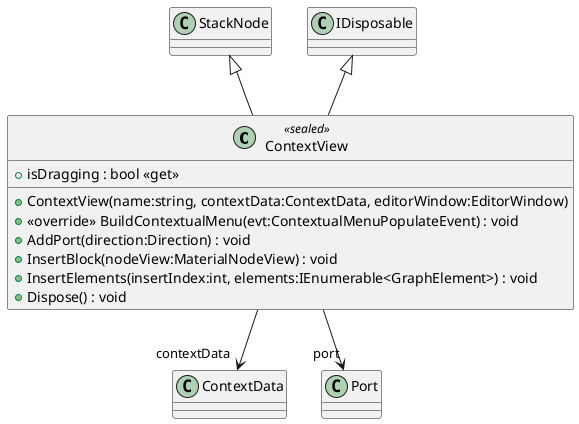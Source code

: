 @startuml
class ContextView <<sealed>> {
    + ContextView(name:string, contextData:ContextData, editorWindow:EditorWindow)
    + <<override>> BuildContextualMenu(evt:ContextualMenuPopulateEvent) : void
    + isDragging : bool <<get>>
    + AddPort(direction:Direction) : void
    + InsertBlock(nodeView:MaterialNodeView) : void
    + InsertElements(insertIndex:int, elements:IEnumerable<GraphElement>) : void
    + Dispose() : void
}
StackNode <|-- ContextView
IDisposable <|-- ContextView
ContextView --> "contextData" ContextData
ContextView --> "port" Port
@enduml
